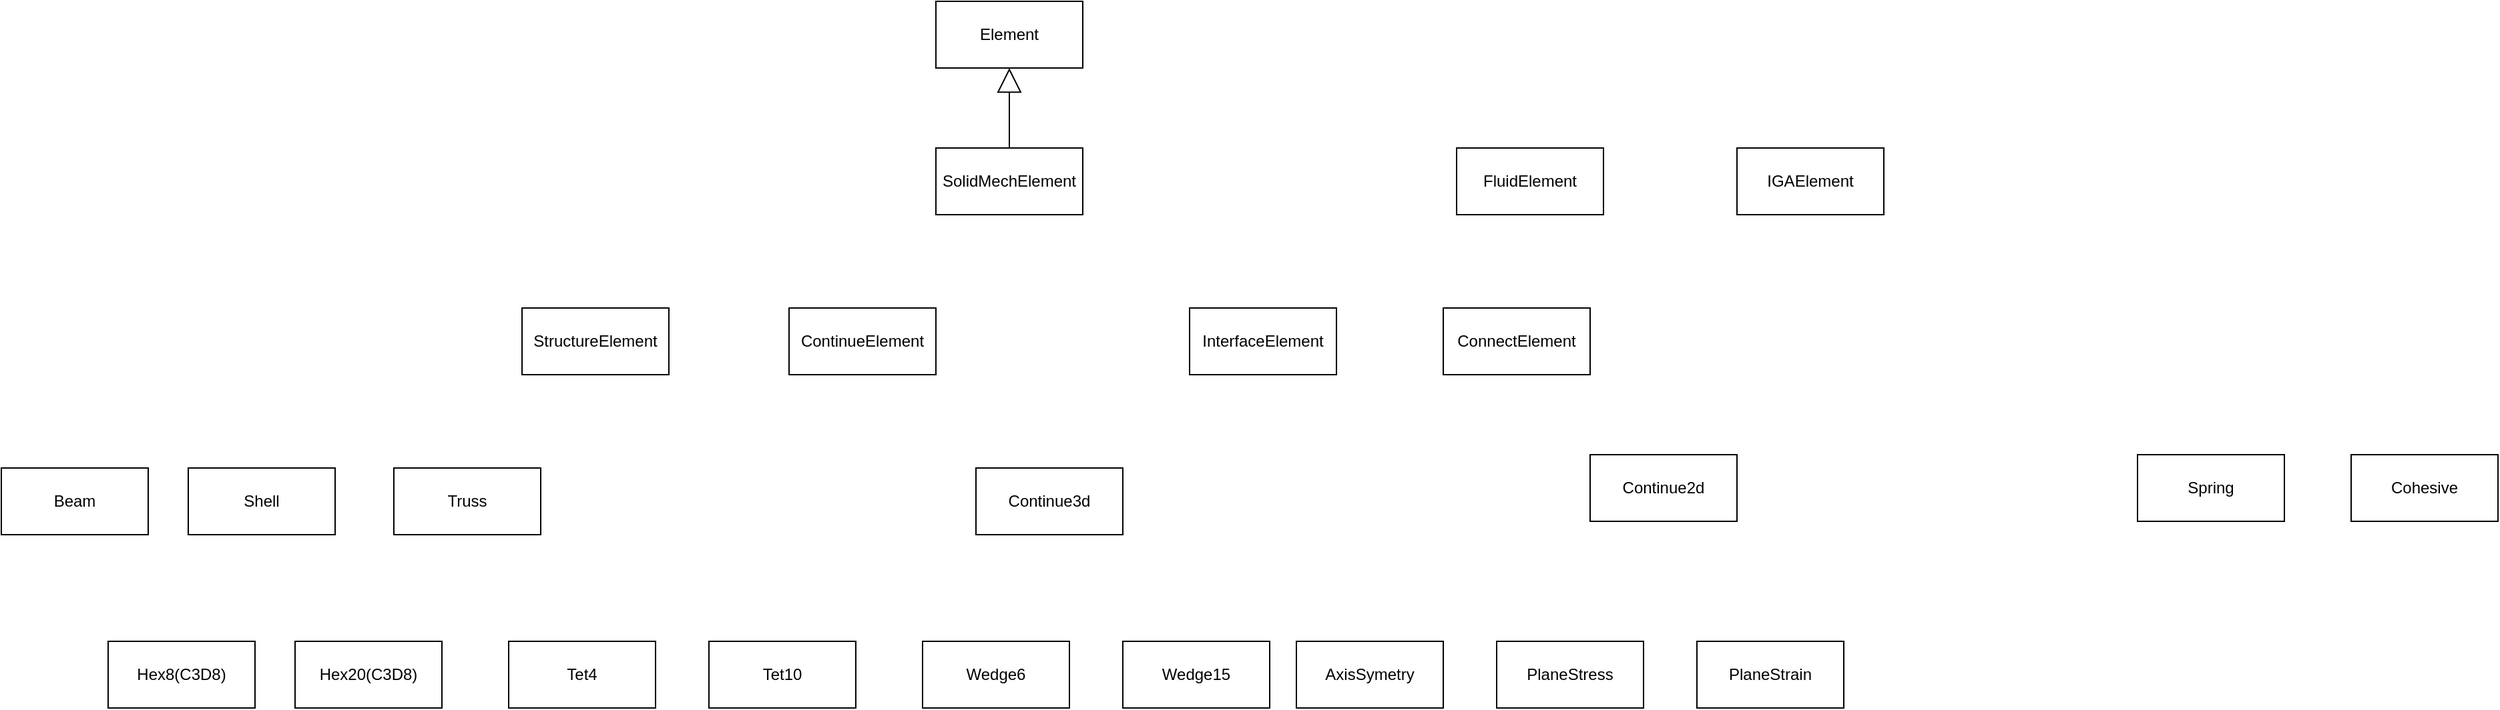 <mxfile version="28.0.7">
  <diagram name="第 1 页" id="YgkcfV60Ojqq10pjQpov">
    <mxGraphModel dx="1438" dy="887" grid="1" gridSize="10" guides="1" tooltips="1" connect="1" arrows="1" fold="1" page="1" pageScale="1" pageWidth="827" pageHeight="1169" math="0" shadow="0">
      <root>
        <mxCell id="0" />
        <mxCell id="1" parent="0" />
        <mxCell id="QTPdsgRYvjniVhm_lAUI-4" value="Element" style="html=1;whiteSpace=wrap;" parent="1" vertex="1">
          <mxGeometry x="710" y="10" width="110" height="50" as="geometry" />
        </mxCell>
        <mxCell id="QTPdsgRYvjniVhm_lAUI-5" value="SolidMechElement" style="html=1;whiteSpace=wrap;" parent="1" vertex="1">
          <mxGeometry x="710" y="120" width="110" height="50" as="geometry" />
        </mxCell>
        <mxCell id="QTPdsgRYvjniVhm_lAUI-8" value="StructureElement" style="html=1;whiteSpace=wrap;" parent="1" vertex="1">
          <mxGeometry x="400" y="240" width="110" height="50" as="geometry" />
        </mxCell>
        <mxCell id="QTPdsgRYvjniVhm_lAUI-9" value="ContinueElement" style="html=1;whiteSpace=wrap;" parent="1" vertex="1">
          <mxGeometry x="600" y="240" width="110" height="50" as="geometry" />
        </mxCell>
        <mxCell id="QTPdsgRYvjniVhm_lAUI-10" value="Beam" style="html=1;whiteSpace=wrap;" parent="1" vertex="1">
          <mxGeometry x="10" y="360" width="110" height="50" as="geometry" />
        </mxCell>
        <mxCell id="QTPdsgRYvjniVhm_lAUI-11" value="Shell" style="html=1;whiteSpace=wrap;" parent="1" vertex="1">
          <mxGeometry x="150" y="360" width="110" height="50" as="geometry" />
        </mxCell>
        <mxCell id="QTPdsgRYvjniVhm_lAUI-12" value="Truss" style="html=1;whiteSpace=wrap;" parent="1" vertex="1">
          <mxGeometry x="304" y="360" width="110" height="50" as="geometry" />
        </mxCell>
        <mxCell id="QTPdsgRYvjniVhm_lAUI-13" value="ConnectElement" style="html=1;whiteSpace=wrap;" parent="1" vertex="1">
          <mxGeometry x="1090" y="240" width="110" height="50" as="geometry" />
        </mxCell>
        <mxCell id="QTPdsgRYvjniVhm_lAUI-14" value="InterfaceElement" style="html=1;whiteSpace=wrap;" parent="1" vertex="1">
          <mxGeometry x="900" y="240" width="110" height="50" as="geometry" />
        </mxCell>
        <mxCell id="QTPdsgRYvjniVhm_lAUI-15" value="Spring" style="html=1;whiteSpace=wrap;" parent="1" vertex="1">
          <mxGeometry x="1610" y="350" width="110" height="50" as="geometry" />
        </mxCell>
        <mxCell id="QTPdsgRYvjniVhm_lAUI-16" value="Cohesive" style="html=1;whiteSpace=wrap;" parent="1" vertex="1">
          <mxGeometry x="1770" y="350" width="110" height="50" as="geometry" />
        </mxCell>
        <mxCell id="QTPdsgRYvjniVhm_lAUI-17" value="Hex8(C3D8)" style="html=1;whiteSpace=wrap;" parent="1" vertex="1">
          <mxGeometry x="90" y="490" width="110" height="50" as="geometry" />
        </mxCell>
        <mxCell id="QTPdsgRYvjniVhm_lAUI-19" value="Hex20(C3D8)" style="html=1;whiteSpace=wrap;" parent="1" vertex="1">
          <mxGeometry x="230" y="490" width="110" height="50" as="geometry" />
        </mxCell>
        <mxCell id="QTPdsgRYvjniVhm_lAUI-20" value="Tet4" style="html=1;whiteSpace=wrap;" parent="1" vertex="1">
          <mxGeometry x="390" y="490" width="110" height="50" as="geometry" />
        </mxCell>
        <mxCell id="QTPdsgRYvjniVhm_lAUI-21" value="Tet10" style="html=1;whiteSpace=wrap;" parent="1" vertex="1">
          <mxGeometry x="540" y="490" width="110" height="50" as="geometry" />
        </mxCell>
        <mxCell id="QTPdsgRYvjniVhm_lAUI-22" value="Wedge6" style="html=1;whiteSpace=wrap;" parent="1" vertex="1">
          <mxGeometry x="700" y="490" width="110" height="50" as="geometry" />
        </mxCell>
        <mxCell id="QTPdsgRYvjniVhm_lAUI-23" value="Wedge15" style="html=1;whiteSpace=wrap;" parent="1" vertex="1">
          <mxGeometry x="850" y="490" width="110" height="50" as="geometry" />
        </mxCell>
        <mxCell id="QTPdsgRYvjniVhm_lAUI-24" value="Continue3d" style="html=1;whiteSpace=wrap;" parent="1" vertex="1">
          <mxGeometry x="740" y="360" width="110" height="50" as="geometry" />
        </mxCell>
        <mxCell id="QTPdsgRYvjniVhm_lAUI-25" value="Continue2d" style="html=1;whiteSpace=wrap;" parent="1" vertex="1">
          <mxGeometry x="1200" y="350" width="110" height="50" as="geometry" />
        </mxCell>
        <mxCell id="QTPdsgRYvjniVhm_lAUI-26" value="AxisSymetry" style="html=1;whiteSpace=wrap;" parent="1" vertex="1">
          <mxGeometry x="980" y="490" width="110" height="50" as="geometry" />
        </mxCell>
        <mxCell id="QTPdsgRYvjniVhm_lAUI-27" value="PlaneStress" style="html=1;whiteSpace=wrap;" parent="1" vertex="1">
          <mxGeometry x="1130" y="490" width="110" height="50" as="geometry" />
        </mxCell>
        <mxCell id="QTPdsgRYvjniVhm_lAUI-28" value="PlaneStrain" style="html=1;whiteSpace=wrap;" parent="1" vertex="1">
          <mxGeometry x="1280" y="490" width="110" height="50" as="geometry" />
        </mxCell>
        <mxCell id="QTPdsgRYvjniVhm_lAUI-30" value="" style="endArrow=block;endSize=16;endFill=0;html=1;rounded=0;exitX=0.5;exitY=0;exitDx=0;exitDy=0;" parent="1" source="QTPdsgRYvjniVhm_lAUI-5" target="QTPdsgRYvjniVhm_lAUI-4" edge="1">
          <mxGeometry width="160" relative="1" as="geometry">
            <mxPoint x="670" y="380" as="sourcePoint" />
            <mxPoint x="830" y="380" as="targetPoint" />
          </mxGeometry>
        </mxCell>
        <mxCell id="QTPdsgRYvjniVhm_lAUI-34" value="FluidElement" style="html=1;whiteSpace=wrap;" parent="1" vertex="1">
          <mxGeometry x="1100" y="120" width="110" height="50" as="geometry" />
        </mxCell>
        <mxCell id="QTPdsgRYvjniVhm_lAUI-35" value="IGAElement" style="html=1;whiteSpace=wrap;" parent="1" vertex="1">
          <mxGeometry x="1310" y="120" width="110" height="50" as="geometry" />
        </mxCell>
      </root>
    </mxGraphModel>
  </diagram>
</mxfile>
